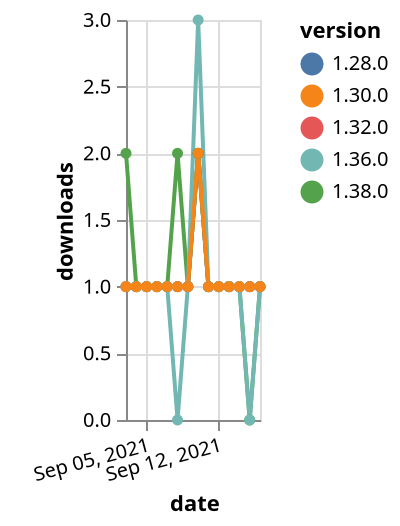 {"$schema": "https://vega.github.io/schema/vega-lite/v5.json", "description": "A simple bar chart with embedded data.", "data": {"values": [{"date": "2021-09-03", "total": 185, "delta": 1, "version": "1.32.0"}, {"date": "2021-09-04", "total": 186, "delta": 1, "version": "1.32.0"}, {"date": "2021-09-05", "total": 187, "delta": 1, "version": "1.32.0"}, {"date": "2021-09-06", "total": 188, "delta": 1, "version": "1.32.0"}, {"date": "2021-09-07", "total": 189, "delta": 1, "version": "1.32.0"}, {"date": "2021-09-08", "total": 190, "delta": 1, "version": "1.32.0"}, {"date": "2021-09-09", "total": 191, "delta": 1, "version": "1.32.0"}, {"date": "2021-09-10", "total": 193, "delta": 2, "version": "1.32.0"}, {"date": "2021-09-11", "total": 194, "delta": 1, "version": "1.32.0"}, {"date": "2021-09-12", "total": 195, "delta": 1, "version": "1.32.0"}, {"date": "2021-09-13", "total": 196, "delta": 1, "version": "1.32.0"}, {"date": "2021-09-14", "total": 197, "delta": 1, "version": "1.32.0"}, {"date": "2021-09-15", "total": 198, "delta": 1, "version": "1.32.0"}, {"date": "2021-09-16", "total": 199, "delta": 1, "version": "1.32.0"}, {"date": "2021-09-03", "total": 236, "delta": 1, "version": "1.28.0"}, {"date": "2021-09-04", "total": 237, "delta": 1, "version": "1.28.0"}, {"date": "2021-09-05", "total": 238, "delta": 1, "version": "1.28.0"}, {"date": "2021-09-06", "total": 239, "delta": 1, "version": "1.28.0"}, {"date": "2021-09-07", "total": 240, "delta": 1, "version": "1.28.0"}, {"date": "2021-09-08", "total": 241, "delta": 1, "version": "1.28.0"}, {"date": "2021-09-09", "total": 242, "delta": 1, "version": "1.28.0"}, {"date": "2021-09-10", "total": 244, "delta": 2, "version": "1.28.0"}, {"date": "2021-09-11", "total": 245, "delta": 1, "version": "1.28.0"}, {"date": "2021-09-12", "total": 246, "delta": 1, "version": "1.28.0"}, {"date": "2021-09-13", "total": 247, "delta": 1, "version": "1.28.0"}, {"date": "2021-09-14", "total": 248, "delta": 1, "version": "1.28.0"}, {"date": "2021-09-15", "total": 249, "delta": 1, "version": "1.28.0"}, {"date": "2021-09-16", "total": 250, "delta": 1, "version": "1.28.0"}, {"date": "2021-09-03", "total": 124, "delta": 2, "version": "1.38.0"}, {"date": "2021-09-04", "total": 125, "delta": 1, "version": "1.38.0"}, {"date": "2021-09-05", "total": 126, "delta": 1, "version": "1.38.0"}, {"date": "2021-09-06", "total": 127, "delta": 1, "version": "1.38.0"}, {"date": "2021-09-07", "total": 128, "delta": 1, "version": "1.38.0"}, {"date": "2021-09-08", "total": 130, "delta": 2, "version": "1.38.0"}, {"date": "2021-09-09", "total": 131, "delta": 1, "version": "1.38.0"}, {"date": "2021-09-10", "total": 133, "delta": 2, "version": "1.38.0"}, {"date": "2021-09-11", "total": 134, "delta": 1, "version": "1.38.0"}, {"date": "2021-09-12", "total": 135, "delta": 1, "version": "1.38.0"}, {"date": "2021-09-13", "total": 136, "delta": 1, "version": "1.38.0"}, {"date": "2021-09-14", "total": 137, "delta": 1, "version": "1.38.0"}, {"date": "2021-09-15", "total": 137, "delta": 0, "version": "1.38.0"}, {"date": "2021-09-16", "total": 138, "delta": 1, "version": "1.38.0"}, {"date": "2021-09-03", "total": 191, "delta": 1, "version": "1.36.0"}, {"date": "2021-09-04", "total": 192, "delta": 1, "version": "1.36.0"}, {"date": "2021-09-05", "total": 193, "delta": 1, "version": "1.36.0"}, {"date": "2021-09-06", "total": 194, "delta": 1, "version": "1.36.0"}, {"date": "2021-09-07", "total": 195, "delta": 1, "version": "1.36.0"}, {"date": "2021-09-08", "total": 195, "delta": 0, "version": "1.36.0"}, {"date": "2021-09-09", "total": 196, "delta": 1, "version": "1.36.0"}, {"date": "2021-09-10", "total": 199, "delta": 3, "version": "1.36.0"}, {"date": "2021-09-11", "total": 200, "delta": 1, "version": "1.36.0"}, {"date": "2021-09-12", "total": 201, "delta": 1, "version": "1.36.0"}, {"date": "2021-09-13", "total": 202, "delta": 1, "version": "1.36.0"}, {"date": "2021-09-14", "total": 203, "delta": 1, "version": "1.36.0"}, {"date": "2021-09-15", "total": 203, "delta": 0, "version": "1.36.0"}, {"date": "2021-09-16", "total": 204, "delta": 1, "version": "1.36.0"}, {"date": "2021-09-03", "total": 196, "delta": 1, "version": "1.30.0"}, {"date": "2021-09-04", "total": 197, "delta": 1, "version": "1.30.0"}, {"date": "2021-09-05", "total": 198, "delta": 1, "version": "1.30.0"}, {"date": "2021-09-06", "total": 199, "delta": 1, "version": "1.30.0"}, {"date": "2021-09-07", "total": 200, "delta": 1, "version": "1.30.0"}, {"date": "2021-09-08", "total": 201, "delta": 1, "version": "1.30.0"}, {"date": "2021-09-09", "total": 202, "delta": 1, "version": "1.30.0"}, {"date": "2021-09-10", "total": 204, "delta": 2, "version": "1.30.0"}, {"date": "2021-09-11", "total": 205, "delta": 1, "version": "1.30.0"}, {"date": "2021-09-12", "total": 206, "delta": 1, "version": "1.30.0"}, {"date": "2021-09-13", "total": 207, "delta": 1, "version": "1.30.0"}, {"date": "2021-09-14", "total": 208, "delta": 1, "version": "1.30.0"}, {"date": "2021-09-15", "total": 209, "delta": 1, "version": "1.30.0"}, {"date": "2021-09-16", "total": 210, "delta": 1, "version": "1.30.0"}]}, "width": "container", "mark": {"type": "line", "point": {"filled": true}}, "encoding": {"x": {"field": "date", "type": "temporal", "timeUnit": "yearmonthdate", "title": "date", "axis": {"labelAngle": -15}}, "y": {"field": "delta", "type": "quantitative", "title": "downloads"}, "color": {"field": "version", "type": "nominal"}, "tooltip": {"field": "delta"}}}